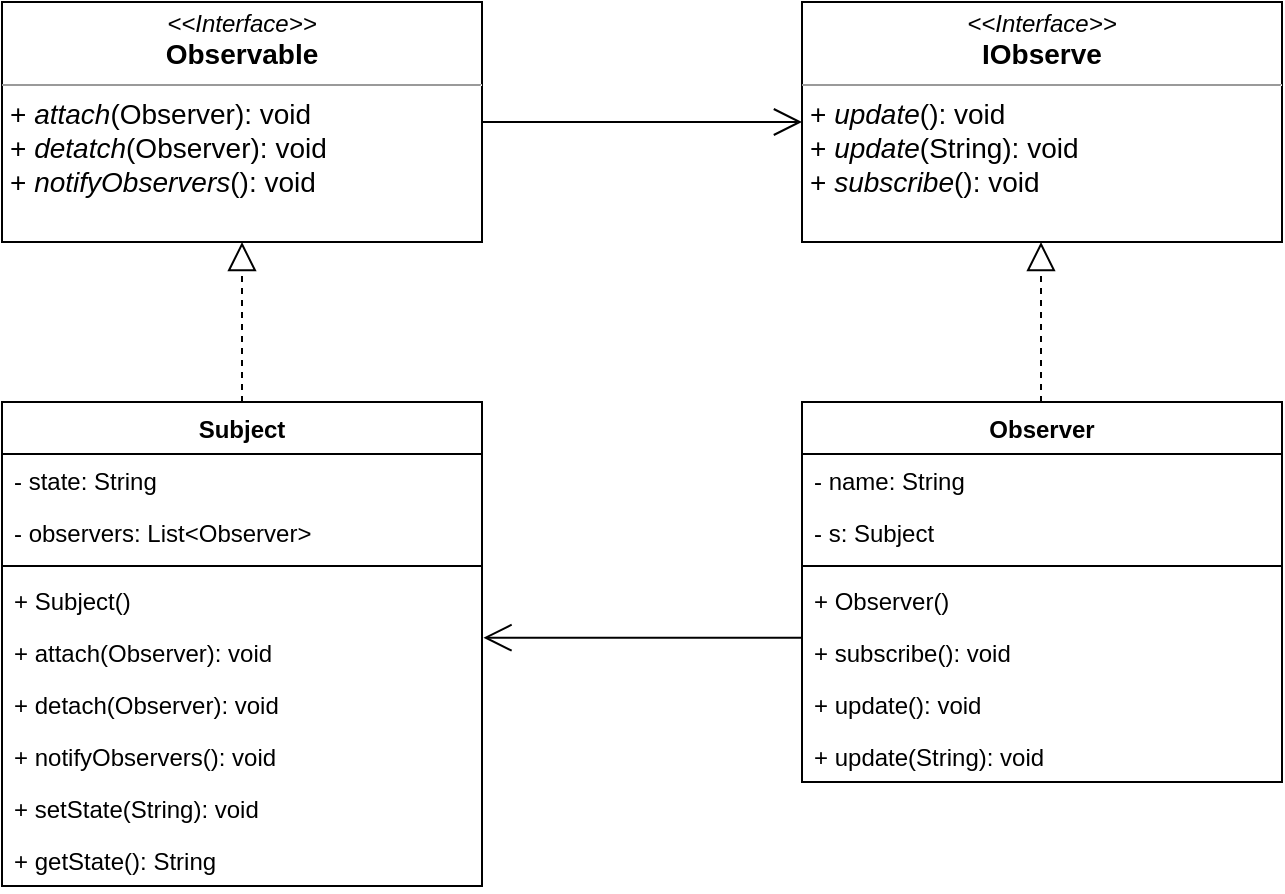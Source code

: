 <mxfile>
    <diagram id="yUIq9OjsWsYa8B09KO9P" name="observer_interface">
        <mxGraphModel dx="765" dy="354" grid="1" gridSize="10" guides="1" tooltips="1" connect="1" arrows="1" fold="1" page="1" pageScale="1" pageWidth="827" pageHeight="1169" math="0" shadow="0">
            <root>
                <mxCell id="0"/>
                <mxCell id="1" parent="0"/>
                <mxCell id="5" style="edgeStyle=orthogonalEdgeStyle;rounded=0;orthogonalLoop=1;jettySize=auto;html=1;exitX=0.5;exitY=1;exitDx=0;exitDy=0;" parent="1" edge="1">
                    <mxGeometry relative="1" as="geometry">
                        <mxPoint x="660" y="375" as="sourcePoint"/>
                        <mxPoint x="660" y="375" as="targetPoint"/>
                    </mxGeometry>
                </mxCell>
                <mxCell id="8" style="edgeStyle=orthogonalEdgeStyle;rounded=0;orthogonalLoop=1;jettySize=auto;html=1;exitX=0.5;exitY=1;exitDx=0;exitDy=0;" parent="1" edge="1">
                    <mxGeometry relative="1" as="geometry">
                        <mxPoint x="380" y="280" as="sourcePoint"/>
                        <mxPoint x="380" y="280" as="targetPoint"/>
                    </mxGeometry>
                </mxCell>
                <mxCell id="47" style="edgeStyle=none;html=1;exitX=1;exitY=0.5;exitDx=0;exitDy=0;" parent="1" source="15" edge="1">
                    <mxGeometry relative="1" as="geometry">
                        <mxPoint x="320" y="140" as="targetPoint"/>
                    </mxGeometry>
                </mxCell>
                <mxCell id="15" value="&lt;p style=&quot;margin: 0px ; margin-top: 4px ; text-align: center&quot;&gt;&lt;i&gt;&amp;lt;&amp;lt;Interface&amp;gt;&amp;gt;&lt;/i&gt;&lt;br&gt;&lt;b&gt;&lt;font style=&quot;font-size: 14px&quot;&gt;Observable&lt;/font&gt;&lt;/b&gt;&lt;/p&gt;&lt;hr size=&quot;1&quot;&gt;&lt;p style=&quot;margin: 0px ; margin-left: 4px&quot;&gt;&lt;font style=&quot;font-size: 14px&quot;&gt;+ &lt;i&gt;attach&lt;/i&gt;(Observer): void&lt;br&gt;+ &lt;i&gt;detatch&lt;/i&gt;(Observer): void&lt;br&gt;&lt;/font&gt;&lt;/p&gt;&lt;p style=&quot;margin: 0px ; margin-left: 4px&quot;&gt;&lt;font style=&quot;font-size: 14px&quot;&gt;+ &lt;i&gt;notifyObservers&lt;/i&gt;(): void&lt;/font&gt;&lt;br&gt;&lt;/p&gt;" style="verticalAlign=top;align=left;overflow=fill;fontSize=12;fontFamily=Helvetica;html=1;" parent="1" vertex="1">
                    <mxGeometry x="80" y="80" width="240" height="120" as="geometry"/>
                </mxCell>
                <mxCell id="20" value="" style="endArrow=block;dashed=1;endFill=0;endSize=12;html=1;exitX=0.5;exitY=0;exitDx=0;exitDy=0;entryX=0.5;entryY=1;entryDx=0;entryDy=0;" parent="1" source="37" target="15" edge="1">
                    <mxGeometry width="160" relative="1" as="geometry">
                        <mxPoint x="190" y="245" as="sourcePoint"/>
                        <mxPoint x="490" y="280" as="targetPoint"/>
                    </mxGeometry>
                </mxCell>
                <mxCell id="31" value="" style="endArrow=open;endFill=1;endSize=12;html=1;exitX=0;exitY=0.225;exitDx=0;exitDy=0;exitPerimeter=0;entryX=1.003;entryY=0.225;entryDx=0;entryDy=0;entryPerimeter=0;" parent="1" source="53" target="42" edge="1">
                    <mxGeometry width="160" relative="1" as="geometry">
                        <mxPoint x="260" y="470" as="sourcePoint"/>
                        <mxPoint x="140" y="620" as="targetPoint"/>
                        <Array as="points"/>
                    </mxGeometry>
                </mxCell>
                <mxCell id="35" value="" style="endArrow=open;endFill=1;endSize=12;html=1;entryX=0;entryY=0.5;entryDx=0;entryDy=0;exitX=1;exitY=0.5;exitDx=0;exitDy=0;" parent="1" source="15" edge="1">
                    <mxGeometry width="160" relative="1" as="geometry">
                        <mxPoint x="290" y="118" as="sourcePoint"/>
                        <mxPoint x="480" y="140" as="targetPoint"/>
                        <Array as="points"/>
                    </mxGeometry>
                </mxCell>
                <mxCell id="37" value="Subject" style="swimlane;fontStyle=1;align=center;verticalAlign=top;childLayout=stackLayout;horizontal=1;startSize=26;horizontalStack=0;resizeParent=1;resizeParentMax=0;resizeLast=0;collapsible=1;marginBottom=0;" parent="1" vertex="1">
                    <mxGeometry x="80" y="280" width="240" height="242" as="geometry"/>
                </mxCell>
                <mxCell id="38" value="- state: String" style="text;strokeColor=none;fillColor=none;align=left;verticalAlign=top;spacingLeft=4;spacingRight=4;overflow=hidden;rotatable=0;points=[[0,0.5],[1,0.5]];portConstraint=eastwest;" parent="37" vertex="1">
                    <mxGeometry y="26" width="240" height="26" as="geometry"/>
                </mxCell>
                <mxCell id="41" value="- observers: List&lt;Observer&gt;" style="text;strokeColor=none;fillColor=none;align=left;verticalAlign=top;spacingLeft=4;spacingRight=4;overflow=hidden;rotatable=0;points=[[0,0.5],[1,0.5]];portConstraint=eastwest;" parent="37" vertex="1">
                    <mxGeometry y="52" width="240" height="26" as="geometry"/>
                </mxCell>
                <mxCell id="39" value="" style="line;strokeWidth=1;fillColor=none;align=left;verticalAlign=middle;spacingTop=-1;spacingLeft=3;spacingRight=3;rotatable=0;labelPosition=right;points=[];portConstraint=eastwest;strokeColor=inherit;" parent="37" vertex="1">
                    <mxGeometry y="78" width="240" height="8" as="geometry"/>
                </mxCell>
                <mxCell id="40" value="+ Subject()" style="text;strokeColor=none;fillColor=none;align=left;verticalAlign=top;spacingLeft=4;spacingRight=4;overflow=hidden;rotatable=0;points=[[0,0.5],[1,0.5]];portConstraint=eastwest;" parent="37" vertex="1">
                    <mxGeometry y="86" width="240" height="26" as="geometry"/>
                </mxCell>
                <mxCell id="42" value="+ attach(Observer): void" style="text;strokeColor=none;fillColor=none;align=left;verticalAlign=top;spacingLeft=4;spacingRight=4;overflow=hidden;rotatable=0;points=[[0,0.5],[1,0.5]];portConstraint=eastwest;" parent="37" vertex="1">
                    <mxGeometry y="112" width="240" height="26" as="geometry"/>
                </mxCell>
                <mxCell id="43" value="+ detach(Observer): void" style="text;strokeColor=none;fillColor=none;align=left;verticalAlign=top;spacingLeft=4;spacingRight=4;overflow=hidden;rotatable=0;points=[[0,0.5],[1,0.5]];portConstraint=eastwest;" parent="37" vertex="1">
                    <mxGeometry y="138" width="240" height="26" as="geometry"/>
                </mxCell>
                <mxCell id="44" value="+ notifyObservers(): void" style="text;strokeColor=none;fillColor=none;align=left;verticalAlign=top;spacingLeft=4;spacingRight=4;overflow=hidden;rotatable=0;points=[[0,0.5],[1,0.5]];portConstraint=eastwest;" parent="37" vertex="1">
                    <mxGeometry y="164" width="240" height="26" as="geometry"/>
                </mxCell>
                <mxCell id="45" value="+ setState(String): void" style="text;strokeColor=none;fillColor=none;align=left;verticalAlign=top;spacingLeft=4;spacingRight=4;overflow=hidden;rotatable=0;points=[[0,0.5],[1,0.5]];portConstraint=eastwest;" parent="37" vertex="1">
                    <mxGeometry y="190" width="240" height="26" as="geometry"/>
                </mxCell>
                <mxCell id="46" value="+ getState(): String" style="text;strokeColor=none;fillColor=none;align=left;verticalAlign=top;spacingLeft=4;spacingRight=4;overflow=hidden;rotatable=0;points=[[0,0.5],[1,0.5]];portConstraint=eastwest;" parent="37" vertex="1">
                    <mxGeometry y="216" width="240" height="26" as="geometry"/>
                </mxCell>
                <mxCell id="48" value="Observer" style="swimlane;fontStyle=1;align=center;verticalAlign=top;childLayout=stackLayout;horizontal=1;startSize=26;horizontalStack=0;resizeParent=1;resizeParentMax=0;resizeLast=0;collapsible=1;marginBottom=0;" parent="1" vertex="1">
                    <mxGeometry x="480" y="280" width="240" height="190" as="geometry"/>
                </mxCell>
                <mxCell id="49" value="- name: String" style="text;strokeColor=none;fillColor=none;align=left;verticalAlign=top;spacingLeft=4;spacingRight=4;overflow=hidden;rotatable=0;points=[[0,0.5],[1,0.5]];portConstraint=eastwest;" parent="48" vertex="1">
                    <mxGeometry y="26" width="240" height="26" as="geometry"/>
                </mxCell>
                <mxCell id="50" value="- s: Subject" style="text;strokeColor=none;fillColor=none;align=left;verticalAlign=top;spacingLeft=4;spacingRight=4;overflow=hidden;rotatable=0;points=[[0,0.5],[1,0.5]];portConstraint=eastwest;" parent="48" vertex="1">
                    <mxGeometry y="52" width="240" height="26" as="geometry"/>
                </mxCell>
                <mxCell id="51" value="" style="line;strokeWidth=1;fillColor=none;align=left;verticalAlign=middle;spacingTop=-1;spacingLeft=3;spacingRight=3;rotatable=0;labelPosition=right;points=[];portConstraint=eastwest;strokeColor=inherit;" parent="48" vertex="1">
                    <mxGeometry y="78" width="240" height="8" as="geometry"/>
                </mxCell>
                <mxCell id="52" value="+ Observer()" style="text;strokeColor=none;fillColor=none;align=left;verticalAlign=top;spacingLeft=4;spacingRight=4;overflow=hidden;rotatable=0;points=[[0,0.5],[1,0.5]];portConstraint=eastwest;" parent="48" vertex="1">
                    <mxGeometry y="86" width="240" height="26" as="geometry"/>
                </mxCell>
                <mxCell id="53" value="+ subscribe(): void" style="text;strokeColor=none;fillColor=none;align=left;verticalAlign=top;spacingLeft=4;spacingRight=4;overflow=hidden;rotatable=0;points=[[0,0.5],[1,0.5]];portConstraint=eastwest;" parent="48" vertex="1">
                    <mxGeometry y="112" width="240" height="26" as="geometry"/>
                </mxCell>
                <mxCell id="54" value="+ update(): void" style="text;strokeColor=none;fillColor=none;align=left;verticalAlign=top;spacingLeft=4;spacingRight=4;overflow=hidden;rotatable=0;points=[[0,0.5],[1,0.5]];portConstraint=eastwest;" parent="48" vertex="1">
                    <mxGeometry y="138" width="240" height="26" as="geometry"/>
                </mxCell>
                <mxCell id="55" value="+ update(String): void" style="text;strokeColor=none;fillColor=none;align=left;verticalAlign=top;spacingLeft=4;spacingRight=4;overflow=hidden;rotatable=0;points=[[0,0.5],[1,0.5]];portConstraint=eastwest;" parent="48" vertex="1">
                    <mxGeometry y="164" width="240" height="26" as="geometry"/>
                </mxCell>
                <mxCell id="58" value="&lt;p style=&quot;margin: 0px ; margin-top: 4px ; text-align: center&quot;&gt;&lt;i&gt;&amp;lt;&amp;lt;Interface&amp;gt;&amp;gt;&lt;/i&gt;&lt;br&gt;&lt;b&gt;&lt;font style=&quot;font-size: 14px&quot;&gt;IObserve&lt;/font&gt;&lt;/b&gt;&lt;/p&gt;&lt;hr size=&quot;1&quot;&gt;&lt;p style=&quot;margin: 0px ; margin-left: 4px&quot;&gt;&lt;font style=&quot;font-size: 14px&quot;&gt;+ &lt;i&gt;update&lt;/i&gt;(): void&lt;br&gt;+&amp;nbsp;&lt;i&gt;update&lt;/i&gt;(String): void&lt;br&gt;&lt;/font&gt;&lt;/p&gt;&lt;p style=&quot;margin: 0px ; margin-left: 4px&quot;&gt;&lt;font style=&quot;font-size: 14px&quot;&gt;+ &lt;i&gt;subscribe&lt;/i&gt;(): void&lt;/font&gt;&lt;br&gt;&lt;/p&gt;" style="verticalAlign=top;align=left;overflow=fill;fontSize=12;fontFamily=Helvetica;html=1;" parent="1" vertex="1">
                    <mxGeometry x="480" y="80" width="240" height="120" as="geometry"/>
                </mxCell>
                <mxCell id="59" value="" style="endArrow=block;dashed=1;endFill=0;endSize=12;html=1;exitX=0.5;exitY=0;exitDx=0;exitDy=0;entryX=0.5;entryY=1;entryDx=0;entryDy=0;" parent="1" edge="1">
                    <mxGeometry width="160" relative="1" as="geometry">
                        <mxPoint x="599.5" y="280" as="sourcePoint"/>
                        <mxPoint x="599.5" y="200" as="targetPoint"/>
                    </mxGeometry>
                </mxCell>
            </root>
        </mxGraphModel>
    </diagram>
    <diagram name="observer_abstract_class" id="XB_M_hnxvpLGYGITTDiH">
        <mxGraphModel dx="900" dy="416" grid="1" gridSize="10" guides="1" tooltips="1" connect="1" arrows="1" fold="1" page="1" pageScale="1" pageWidth="827" pageHeight="1169" math="0" shadow="0">
            <root>
                <mxCell id="POL3i28iTh2GQ_S_40G1-0"/>
                <mxCell id="POL3i28iTh2GQ_S_40G1-1" parent="POL3i28iTh2GQ_S_40G1-0"/>
                <mxCell id="POL3i28iTh2GQ_S_40G1-2" style="edgeStyle=orthogonalEdgeStyle;rounded=0;orthogonalLoop=1;jettySize=auto;html=1;exitX=0.5;exitY=1;exitDx=0;exitDy=0;" parent="POL3i28iTh2GQ_S_40G1-1" edge="1">
                    <mxGeometry relative="1" as="geometry">
                        <mxPoint x="660" y="375" as="sourcePoint"/>
                        <mxPoint x="660" y="375" as="targetPoint"/>
                    </mxGeometry>
                </mxCell>
                <mxCell id="POL3i28iTh2GQ_S_40G1-3" style="edgeStyle=orthogonalEdgeStyle;rounded=0;orthogonalLoop=1;jettySize=auto;html=1;exitX=0.5;exitY=1;exitDx=0;exitDy=0;" parent="POL3i28iTh2GQ_S_40G1-1" edge="1">
                    <mxGeometry relative="1" as="geometry">
                        <mxPoint x="380" y="280" as="sourcePoint"/>
                        <mxPoint x="380" y="280" as="targetPoint"/>
                    </mxGeometry>
                </mxCell>
                <mxCell id="POL3i28iTh2GQ_S_40G1-4" style="edgeStyle=none;html=1;exitX=1;exitY=0.5;exitDx=0;exitDy=0;" parent="POL3i28iTh2GQ_S_40G1-1" source="POL3i28iTh2GQ_S_40G1-5" edge="1">
                    <mxGeometry relative="1" as="geometry">
                        <mxPoint x="320" y="140" as="targetPoint"/>
                    </mxGeometry>
                </mxCell>
                <mxCell id="POL3i28iTh2GQ_S_40G1-5" value="&lt;p style=&quot;margin: 0px ; margin-top: 4px ; text-align: center&quot;&gt;&lt;i&gt;&amp;lt;&amp;lt;Interface&amp;gt;&amp;gt;&lt;/i&gt;&lt;br&gt;&lt;b&gt;&lt;font style=&quot;font-size: 14px&quot;&gt;Observable&lt;/font&gt;&lt;/b&gt;&lt;/p&gt;&lt;hr size=&quot;1&quot;&gt;&lt;p style=&quot;margin: 0px ; margin-left: 4px&quot;&gt;&lt;font style=&quot;font-size: 14px&quot;&gt;+ &lt;i&gt;attach&lt;/i&gt;(Observer): void&lt;br&gt;+ &lt;i&gt;detatch&lt;/i&gt;(Observer): void&lt;br&gt;&lt;/font&gt;&lt;/p&gt;&lt;p style=&quot;margin: 0px ; margin-left: 4px&quot;&gt;&lt;font style=&quot;font-size: 14px&quot;&gt;+ &lt;i&gt;notifyObservers&lt;/i&gt;(): void&lt;/font&gt;&lt;br&gt;&lt;/p&gt;" style="verticalAlign=top;align=left;overflow=fill;fontSize=12;fontFamily=Helvetica;html=1;" parent="POL3i28iTh2GQ_S_40G1-1" vertex="1">
                    <mxGeometry x="80" y="80" width="240" height="120" as="geometry"/>
                </mxCell>
                <mxCell id="POL3i28iTh2GQ_S_40G1-6" value="" style="endArrow=block;dashed=1;endFill=0;endSize=12;html=1;exitX=0.5;exitY=0;exitDx=0;exitDy=0;entryX=0.5;entryY=1;entryDx=0;entryDy=0;" parent="POL3i28iTh2GQ_S_40G1-1" source="POL3i28iTh2GQ_S_40G1-9" target="POL3i28iTh2GQ_S_40G1-5" edge="1">
                    <mxGeometry width="160" relative="1" as="geometry">
                        <mxPoint x="190" y="245" as="sourcePoint"/>
                        <mxPoint x="490" y="280" as="targetPoint"/>
                    </mxGeometry>
                </mxCell>
                <mxCell id="POL3i28iTh2GQ_S_40G1-7" value="" style="endArrow=open;endFill=1;endSize=12;html=1;exitX=0;exitY=0.225;exitDx=0;exitDy=0;exitPerimeter=0;entryX=1.003;entryY=0.225;entryDx=0;entryDy=0;entryPerimeter=0;" parent="POL3i28iTh2GQ_S_40G1-1" source="POL3i28iTh2GQ_S_40G1-24" target="POL3i28iTh2GQ_S_40G1-14" edge="1">
                    <mxGeometry width="160" relative="1" as="geometry">
                        <mxPoint x="260" y="470" as="sourcePoint"/>
                        <mxPoint x="140" y="620" as="targetPoint"/>
                        <Array as="points"/>
                    </mxGeometry>
                </mxCell>
                <mxCell id="POL3i28iTh2GQ_S_40G1-8" value="" style="endArrow=open;endFill=1;endSize=12;html=1;entryX=0;entryY=0.5;entryDx=0;entryDy=0;exitX=1;exitY=0.5;exitDx=0;exitDy=0;" parent="POL3i28iTh2GQ_S_40G1-1" source="POL3i28iTh2GQ_S_40G1-5" edge="1">
                    <mxGeometry width="160" relative="1" as="geometry">
                        <mxPoint x="290" y="118" as="sourcePoint"/>
                        <mxPoint x="480" y="140" as="targetPoint"/>
                        <Array as="points"/>
                    </mxGeometry>
                </mxCell>
                <mxCell id="POL3i28iTh2GQ_S_40G1-9" value="Subject" style="swimlane;fontStyle=1;align=center;verticalAlign=top;childLayout=stackLayout;horizontal=1;startSize=26;horizontalStack=0;resizeParent=1;resizeParentMax=0;resizeLast=0;collapsible=1;marginBottom=0;" parent="POL3i28iTh2GQ_S_40G1-1" vertex="1">
                    <mxGeometry x="80" y="280" width="240" height="242" as="geometry"/>
                </mxCell>
                <mxCell id="POL3i28iTh2GQ_S_40G1-10" value="- state: String" style="text;strokeColor=none;fillColor=none;align=left;verticalAlign=top;spacingLeft=4;spacingRight=4;overflow=hidden;rotatable=0;points=[[0,0.5],[1,0.5]];portConstraint=eastwest;" parent="POL3i28iTh2GQ_S_40G1-9" vertex="1">
                    <mxGeometry y="26" width="240" height="26" as="geometry"/>
                </mxCell>
                <mxCell id="POL3i28iTh2GQ_S_40G1-11" value="- observers: List&lt;Observer&gt;" style="text;strokeColor=none;fillColor=none;align=left;verticalAlign=top;spacingLeft=4;spacingRight=4;overflow=hidden;rotatable=0;points=[[0,0.5],[1,0.5]];portConstraint=eastwest;" parent="POL3i28iTh2GQ_S_40G1-9" vertex="1">
                    <mxGeometry y="52" width="240" height="26" as="geometry"/>
                </mxCell>
                <mxCell id="POL3i28iTh2GQ_S_40G1-12" value="" style="line;strokeWidth=1;fillColor=none;align=left;verticalAlign=middle;spacingTop=-1;spacingLeft=3;spacingRight=3;rotatable=0;labelPosition=right;points=[];portConstraint=eastwest;strokeColor=inherit;" parent="POL3i28iTh2GQ_S_40G1-9" vertex="1">
                    <mxGeometry y="78" width="240" height="8" as="geometry"/>
                </mxCell>
                <mxCell id="POL3i28iTh2GQ_S_40G1-13" value="+ Subject()" style="text;strokeColor=none;fillColor=none;align=left;verticalAlign=top;spacingLeft=4;spacingRight=4;overflow=hidden;rotatable=0;points=[[0,0.5],[1,0.5]];portConstraint=eastwest;" parent="POL3i28iTh2GQ_S_40G1-9" vertex="1">
                    <mxGeometry y="86" width="240" height="26" as="geometry"/>
                </mxCell>
                <mxCell id="POL3i28iTh2GQ_S_40G1-14" value="+ attach(Observer): void" style="text;strokeColor=none;fillColor=none;align=left;verticalAlign=top;spacingLeft=4;spacingRight=4;overflow=hidden;rotatable=0;points=[[0,0.5],[1,0.5]];portConstraint=eastwest;" parent="POL3i28iTh2GQ_S_40G1-9" vertex="1">
                    <mxGeometry y="112" width="240" height="26" as="geometry"/>
                </mxCell>
                <mxCell id="POL3i28iTh2GQ_S_40G1-15" value="+ detach(Observer): void" style="text;strokeColor=none;fillColor=none;align=left;verticalAlign=top;spacingLeft=4;spacingRight=4;overflow=hidden;rotatable=0;points=[[0,0.5],[1,0.5]];portConstraint=eastwest;" parent="POL3i28iTh2GQ_S_40G1-9" vertex="1">
                    <mxGeometry y="138" width="240" height="26" as="geometry"/>
                </mxCell>
                <mxCell id="POL3i28iTh2GQ_S_40G1-16" value="+ notifyObservers(): void" style="text;strokeColor=none;fillColor=none;align=left;verticalAlign=top;spacingLeft=4;spacingRight=4;overflow=hidden;rotatable=0;points=[[0,0.5],[1,0.5]];portConstraint=eastwest;" parent="POL3i28iTh2GQ_S_40G1-9" vertex="1">
                    <mxGeometry y="164" width="240" height="26" as="geometry"/>
                </mxCell>
                <mxCell id="POL3i28iTh2GQ_S_40G1-17" value="+ setState(String): void" style="text;strokeColor=none;fillColor=none;align=left;verticalAlign=top;spacingLeft=4;spacingRight=4;overflow=hidden;rotatable=0;points=[[0,0.5],[1,0.5]];portConstraint=eastwest;" parent="POL3i28iTh2GQ_S_40G1-9" vertex="1">
                    <mxGeometry y="190" width="240" height="26" as="geometry"/>
                </mxCell>
                <mxCell id="POL3i28iTh2GQ_S_40G1-18" value="+ getState(): String" style="text;strokeColor=none;fillColor=none;align=left;verticalAlign=top;spacingLeft=4;spacingRight=4;overflow=hidden;rotatable=0;points=[[0,0.5],[1,0.5]];portConstraint=eastwest;" parent="POL3i28iTh2GQ_S_40G1-9" vertex="1">
                    <mxGeometry y="216" width="240" height="26" as="geometry"/>
                </mxCell>
                <mxCell id="POL3i28iTh2GQ_S_40G1-19" value="Observer" style="swimlane;fontStyle=1;align=center;verticalAlign=top;childLayout=stackLayout;horizontal=1;startSize=26;horizontalStack=0;resizeParent=1;resizeParentMax=0;resizeLast=0;collapsible=1;marginBottom=0;" parent="POL3i28iTh2GQ_S_40G1-1" vertex="1">
                    <mxGeometry x="480" y="280" width="240" height="190" as="geometry"/>
                </mxCell>
                <mxCell id="POL3i28iTh2GQ_S_40G1-20" value="- name: String" style="text;strokeColor=none;fillColor=none;align=left;verticalAlign=top;spacingLeft=4;spacingRight=4;overflow=hidden;rotatable=0;points=[[0,0.5],[1,0.5]];portConstraint=eastwest;" parent="POL3i28iTh2GQ_S_40G1-19" vertex="1">
                    <mxGeometry y="26" width="240" height="26" as="geometry"/>
                </mxCell>
                <mxCell id="POL3i28iTh2GQ_S_40G1-21" value="- s: Subject" style="text;strokeColor=none;fillColor=none;align=left;verticalAlign=top;spacingLeft=4;spacingRight=4;overflow=hidden;rotatable=0;points=[[0,0.5],[1,0.5]];portConstraint=eastwest;" parent="POL3i28iTh2GQ_S_40G1-19" vertex="1">
                    <mxGeometry y="52" width="240" height="26" as="geometry"/>
                </mxCell>
                <mxCell id="POL3i28iTh2GQ_S_40G1-22" value="" style="line;strokeWidth=1;fillColor=none;align=left;verticalAlign=middle;spacingTop=-1;spacingLeft=3;spacingRight=3;rotatable=0;labelPosition=right;points=[];portConstraint=eastwest;strokeColor=inherit;" parent="POL3i28iTh2GQ_S_40G1-19" vertex="1">
                    <mxGeometry y="78" width="240" height="8" as="geometry"/>
                </mxCell>
                <mxCell id="POL3i28iTh2GQ_S_40G1-23" value="+ Observer()" style="text;strokeColor=none;fillColor=none;align=left;verticalAlign=top;spacingLeft=4;spacingRight=4;overflow=hidden;rotatable=0;points=[[0,0.5],[1,0.5]];portConstraint=eastwest;" parent="POL3i28iTh2GQ_S_40G1-19" vertex="1">
                    <mxGeometry y="86" width="240" height="26" as="geometry"/>
                </mxCell>
                <mxCell id="POL3i28iTh2GQ_S_40G1-24" value="+ subscribe(): void" style="text;strokeColor=none;fillColor=none;align=left;verticalAlign=top;spacingLeft=4;spacingRight=4;overflow=hidden;rotatable=0;points=[[0,0.5],[1,0.5]];portConstraint=eastwest;" parent="POL3i28iTh2GQ_S_40G1-19" vertex="1">
                    <mxGeometry y="112" width="240" height="26" as="geometry"/>
                </mxCell>
                <mxCell id="POL3i28iTh2GQ_S_40G1-25" value="+ update(): void" style="text;strokeColor=none;fillColor=none;align=left;verticalAlign=top;spacingLeft=4;spacingRight=4;overflow=hidden;rotatable=0;points=[[0,0.5],[1,0.5]];portConstraint=eastwest;" parent="POL3i28iTh2GQ_S_40G1-19" vertex="1">
                    <mxGeometry y="138" width="240" height="26" as="geometry"/>
                </mxCell>
                <mxCell id="POL3i28iTh2GQ_S_40G1-26" value="+ update(String): void" style="text;strokeColor=none;fillColor=none;align=left;verticalAlign=top;spacingLeft=4;spacingRight=4;overflow=hidden;rotatable=0;points=[[0,0.5],[1,0.5]];portConstraint=eastwest;" parent="POL3i28iTh2GQ_S_40G1-19" vertex="1">
                    <mxGeometry y="164" width="240" height="26" as="geometry"/>
                </mxCell>
                <mxCell id="SfUSjvz3gGztC0RgXbXA-0" value="AbstractObserver" style="swimlane;fontStyle=1;align=center;verticalAlign=top;childLayout=stackLayout;horizontal=1;startSize=26;horizontalStack=0;resizeParent=1;resizeParentMax=0;resizeLast=0;collapsible=1;marginBottom=0;" parent="POL3i28iTh2GQ_S_40G1-1" vertex="1">
                    <mxGeometry x="480" y="80" width="240" height="112" as="geometry"/>
                </mxCell>
                <mxCell id="SfUSjvz3gGztC0RgXbXA-3" value="" style="line;strokeWidth=1;fillColor=none;align=left;verticalAlign=middle;spacingTop=-1;spacingLeft=3;spacingRight=3;rotatable=0;labelPosition=right;points=[];portConstraint=eastwest;strokeColor=inherit;" parent="SfUSjvz3gGztC0RgXbXA-0" vertex="1">
                    <mxGeometry y="26" width="240" height="8" as="geometry"/>
                </mxCell>
                <mxCell id="SfUSjvz3gGztC0RgXbXA-5" value="+ update(): void" style="text;strokeColor=none;fillColor=none;align=left;verticalAlign=top;spacingLeft=4;spacingRight=4;overflow=hidden;rotatable=0;points=[[0,0.5],[1,0.5]];portConstraint=eastwest;" parent="SfUSjvz3gGztC0RgXbXA-0" vertex="1">
                    <mxGeometry y="34" width="240" height="26" as="geometry"/>
                </mxCell>
                <mxCell id="SfUSjvz3gGztC0RgXbXA-6" value="+ update(String): void" style="text;strokeColor=none;fillColor=none;align=left;verticalAlign=top;spacingLeft=4;spacingRight=4;overflow=hidden;rotatable=0;points=[[0,0.5],[1,0.5]];portConstraint=eastwest;" parent="SfUSjvz3gGztC0RgXbXA-0" vertex="1">
                    <mxGeometry y="60" width="240" height="26" as="geometry"/>
                </mxCell>
                <mxCell id="SfUSjvz3gGztC0RgXbXA-7" value="+ subscribe(): void" style="text;strokeColor=none;fillColor=none;align=left;verticalAlign=top;spacingLeft=4;spacingRight=4;overflow=hidden;rotatable=0;points=[[0,0.5],[1,0.5]];portConstraint=eastwest;" parent="SfUSjvz3gGztC0RgXbXA-0" vertex="1">
                    <mxGeometry y="86" width="240" height="26" as="geometry"/>
                </mxCell>
                <mxCell id="E3SG2cjWT2w9siCpgrEA-0" value="Extends" style="endArrow=block;endSize=16;endFill=0;html=1;entryX=0.496;entryY=1.032;entryDx=0;entryDy=0;entryPerimeter=0;exitX=0.5;exitY=0;exitDx=0;exitDy=0;" parent="POL3i28iTh2GQ_S_40G1-1" source="POL3i28iTh2GQ_S_40G1-19" target="SfUSjvz3gGztC0RgXbXA-7" edge="1">
                    <mxGeometry width="160" relative="1" as="geometry">
                        <mxPoint x="330" y="310" as="sourcePoint"/>
                        <mxPoint x="490" y="310" as="targetPoint"/>
                    </mxGeometry>
                </mxCell>
            </root>
        </mxGraphModel>
    </diagram>
</mxfile>